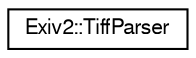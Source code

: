 digraph "Graphical Class Hierarchy"
{
  edge [fontname="FreeSans",fontsize="10",labelfontname="FreeSans",labelfontsize="10"];
  node [fontname="FreeSans",fontsize="10",shape=record];
  rankdir="LR";
  Node1 [label="Exiv2::TiffParser",height=0.2,width=0.4,color="black", fillcolor="white", style="filled",URL="$classExiv2_1_1TiffParser.html",tooltip="Stateless parser class for data in TIFF format. Images use this class to decode and encode TIFF data..."];
}

